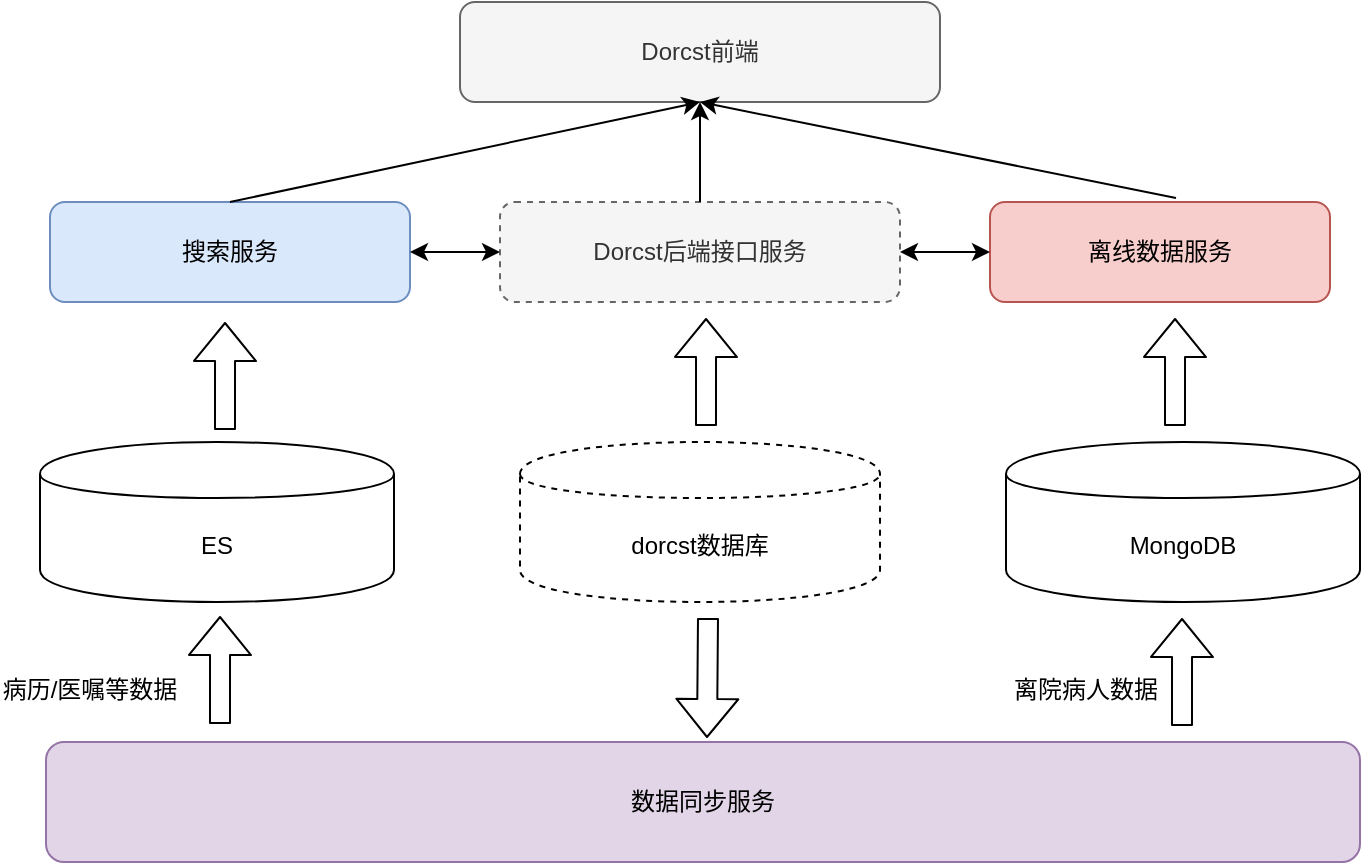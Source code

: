 <mxfile version="12.3.9" type="github" pages="2">
  <diagram id="dWZ77ylR-XDzzBfGFnIf" name="数据归档架构">
    <mxGraphModel dx="868" dy="450" grid="1" gridSize="10" guides="1" tooltips="1" connect="1" arrows="1" fold="1" page="1" pageScale="1" pageWidth="827" pageHeight="1169" math="0" shadow="0">
      <root>
        <mxCell id="0"/>
        <mxCell id="1" parent="0"/>
        <mxCell id="3u3mhzlYv0ol3ZOvZQSq-1" value="Dorcst前端" style="rounded=1;whiteSpace=wrap;html=1;fillColor=#f5f5f5;strokeColor=#666666;fontColor=#333333;" parent="1" vertex="1">
          <mxGeometry x="290" y="80" width="240" height="50" as="geometry"/>
        </mxCell>
        <mxCell id="3u3mhzlYv0ol3ZOvZQSq-2" value="Dorcst后端接口服务" style="rounded=1;whiteSpace=wrap;html=1;dashed=1;fillColor=#f5f5f5;strokeColor=#666666;fontColor=#333333;" parent="1" vertex="1">
          <mxGeometry x="310" y="180" width="200" height="50" as="geometry"/>
        </mxCell>
        <mxCell id="3u3mhzlYv0ol3ZOvZQSq-3" value="搜索服务" style="rounded=1;whiteSpace=wrap;html=1;fillColor=#dae8fc;strokeColor=#6c8ebf;" parent="1" vertex="1">
          <mxGeometry x="85" y="180" width="180" height="50" as="geometry"/>
        </mxCell>
        <mxCell id="3u3mhzlYv0ol3ZOvZQSq-6" value="离线数据服务" style="rounded=1;whiteSpace=wrap;html=1;fillColor=#f8cecc;strokeColor=#b85450;" parent="1" vertex="1">
          <mxGeometry x="555" y="180" width="170" height="50" as="geometry"/>
        </mxCell>
        <mxCell id="3u3mhzlYv0ol3ZOvZQSq-7" value="dorcst数据库" style="shape=cylinder;whiteSpace=wrap;html=1;boundedLbl=1;backgroundOutline=1;dashed=1;" parent="1" vertex="1">
          <mxGeometry x="320" y="300" width="180" height="80" as="geometry"/>
        </mxCell>
        <mxCell id="3u3mhzlYv0ol3ZOvZQSq-8" value="ES" style="shape=cylinder;whiteSpace=wrap;html=1;boundedLbl=1;backgroundOutline=1;" parent="1" vertex="1">
          <mxGeometry x="80" y="300" width="177" height="80" as="geometry"/>
        </mxCell>
        <mxCell id="3u3mhzlYv0ol3ZOvZQSq-9" value="MongoDB" style="shape=cylinder;whiteSpace=wrap;html=1;boundedLbl=1;backgroundOutline=1;" parent="1" vertex="1">
          <mxGeometry x="563" y="300" width="177" height="80" as="geometry"/>
        </mxCell>
        <mxCell id="3u3mhzlYv0ol3ZOvZQSq-10" value="数据同步服务" style="rounded=1;whiteSpace=wrap;html=1;fillColor=#e1d5e7;strokeColor=#9673a6;" parent="1" vertex="1">
          <mxGeometry x="83" y="450" width="657" height="60" as="geometry"/>
        </mxCell>
        <mxCell id="3u3mhzlYv0ol3ZOvZQSq-12" value="" style="shape=flexArrow;endArrow=classic;html=1;entryX=0.469;entryY=1.025;entryDx=0;entryDy=0;entryPerimeter=0;" parent="1" edge="1">
          <mxGeometry width="50" height="50" relative="1" as="geometry">
            <mxPoint x="170" y="441" as="sourcePoint"/>
            <mxPoint x="170.013" y="387" as="targetPoint"/>
          </mxGeometry>
        </mxCell>
        <mxCell id="3u3mhzlYv0ol3ZOvZQSq-13" value="" style="shape=flexArrow;endArrow=classic;html=1;entryX=0.469;entryY=1.025;entryDx=0;entryDy=0;entryPerimeter=0;" parent="1" edge="1">
          <mxGeometry width="50" height="50" relative="1" as="geometry">
            <mxPoint x="651" y="442" as="sourcePoint"/>
            <mxPoint x="651.013" y="388" as="targetPoint"/>
          </mxGeometry>
        </mxCell>
        <mxCell id="3u3mhzlYv0ol3ZOvZQSq-14" value="" style="shape=flexArrow;endArrow=classic;html=1;entryX=0.469;entryY=1.025;entryDx=0;entryDy=0;entryPerimeter=0;" parent="1" edge="1">
          <mxGeometry width="50" height="50" relative="1" as="geometry">
            <mxPoint x="172.5" y="294" as="sourcePoint"/>
            <mxPoint x="172.513" y="240" as="targetPoint"/>
          </mxGeometry>
        </mxCell>
        <mxCell id="3u3mhzlYv0ol3ZOvZQSq-15" value="" style="shape=flexArrow;endArrow=classic;html=1;entryX=0.469;entryY=1.025;entryDx=0;entryDy=0;entryPerimeter=0;" parent="1" edge="1">
          <mxGeometry width="50" height="50" relative="1" as="geometry">
            <mxPoint x="413" y="292" as="sourcePoint"/>
            <mxPoint x="413.013" y="238" as="targetPoint"/>
          </mxGeometry>
        </mxCell>
        <mxCell id="3u3mhzlYv0ol3ZOvZQSq-16" value="" style="shape=flexArrow;endArrow=classic;html=1;entryX=0.469;entryY=1.025;entryDx=0;entryDy=0;entryPerimeter=0;" parent="1" edge="1">
          <mxGeometry width="50" height="50" relative="1" as="geometry">
            <mxPoint x="647.5" y="292" as="sourcePoint"/>
            <mxPoint x="647.513" y="238" as="targetPoint"/>
          </mxGeometry>
        </mxCell>
        <mxCell id="3u3mhzlYv0ol3ZOvZQSq-17" value="" style="endArrow=classic;html=1;exitX=0.5;exitY=0;exitDx=0;exitDy=0;entryX=0.5;entryY=1;entryDx=0;entryDy=0;" parent="1" source="3u3mhzlYv0ol3ZOvZQSq-2" target="3u3mhzlYv0ol3ZOvZQSq-1" edge="1">
          <mxGeometry width="50" height="50" relative="1" as="geometry">
            <mxPoint x="370" y="180" as="sourcePoint"/>
            <mxPoint x="410" y="140" as="targetPoint"/>
          </mxGeometry>
        </mxCell>
        <mxCell id="3u3mhzlYv0ol3ZOvZQSq-18" value="" style="endArrow=classic;html=1;exitX=0.5;exitY=0;exitDx=0;exitDy=0;entryX=0.5;entryY=1;entryDx=0;entryDy=0;" parent="1" source="3u3mhzlYv0ol3ZOvZQSq-3" target="3u3mhzlYv0ol3ZOvZQSq-1" edge="1">
          <mxGeometry width="50" height="50" relative="1" as="geometry">
            <mxPoint x="190" y="190" as="sourcePoint"/>
            <mxPoint x="400" y="130" as="targetPoint"/>
          </mxGeometry>
        </mxCell>
        <mxCell id="3u3mhzlYv0ol3ZOvZQSq-19" value="" style="endArrow=classic;html=1;exitX=0.547;exitY=-0.04;exitDx=0;exitDy=0;entryX=0.5;entryY=1;entryDx=0;entryDy=0;exitPerimeter=0;" parent="1" source="3u3mhzlYv0ol3ZOvZQSq-6" target="3u3mhzlYv0ol3ZOvZQSq-1" edge="1">
          <mxGeometry width="50" height="50" relative="1" as="geometry">
            <mxPoint x="420" y="190" as="sourcePoint"/>
            <mxPoint x="420" y="140" as="targetPoint"/>
          </mxGeometry>
        </mxCell>
        <mxCell id="PC9tZh00QDQSEqSexuSu-1" value="病历/医嘱等数据" style="text;html=1;strokeColor=none;fillColor=none;align=center;verticalAlign=middle;whiteSpace=wrap;rounded=0;" vertex="1" parent="1">
          <mxGeometry x="60" y="414" width="90" height="20" as="geometry"/>
        </mxCell>
        <mxCell id="PC9tZh00QDQSEqSexuSu-2" value="离院病人数据" style="text;html=1;strokeColor=none;fillColor=none;align=center;verticalAlign=middle;whiteSpace=wrap;rounded=0;" vertex="1" parent="1">
          <mxGeometry x="558" y="414" width="90" height="20" as="geometry"/>
        </mxCell>
        <mxCell id="PC9tZh00QDQSEqSexuSu-3" value="" style="shape=flexArrow;endArrow=classic;html=1;entryX=0.5;entryY=0;entryDx=0;entryDy=0;" edge="1" parent="1">
          <mxGeometry width="50" height="50" relative="1" as="geometry">
            <mxPoint x="414" y="388" as="sourcePoint"/>
            <mxPoint x="413.5" y="448" as="targetPoint"/>
          </mxGeometry>
        </mxCell>
        <mxCell id="oEo8Yl21RWvujjkzB_Qv-1" value="" style="endArrow=classic;startArrow=classic;html=1;exitX=1;exitY=0.5;exitDx=0;exitDy=0;entryX=0;entryY=0.5;entryDx=0;entryDy=0;" edge="1" parent="1" source="3u3mhzlYv0ol3ZOvZQSq-3" target="3u3mhzlYv0ol3ZOvZQSq-2">
          <mxGeometry width="50" height="50" relative="1" as="geometry">
            <mxPoint x="260" y="250" as="sourcePoint"/>
            <mxPoint x="310" y="200" as="targetPoint"/>
          </mxGeometry>
        </mxCell>
        <mxCell id="oEo8Yl21RWvujjkzB_Qv-2" value="" style="endArrow=classic;startArrow=classic;html=1;entryX=0;entryY=0.5;entryDx=0;entryDy=0;exitX=1;exitY=0.5;exitDx=0;exitDy=0;" edge="1" parent="1" source="3u3mhzlYv0ol3ZOvZQSq-2" target="3u3mhzlYv0ol3ZOvZQSq-6">
          <mxGeometry width="50" height="50" relative="1" as="geometry">
            <mxPoint x="520" y="290" as="sourcePoint"/>
            <mxPoint x="570" y="240" as="targetPoint"/>
          </mxGeometry>
        </mxCell>
      </root>
    </mxGraphModel>
  </diagram>
  <diagram id="K2Z7XjPMa-T_Ae7V9T9q" name="Page-2">
    <mxGraphModel dx="868" dy="450" grid="1" gridSize="10" guides="1" tooltips="1" connect="1" arrows="1" fold="1" page="1" pageScale="1" pageWidth="827" pageHeight="1169" math="0" shadow="0">
      <root>
        <mxCell id="T8tAUgTqjQAFcKlLj1zL-0"/>
        <mxCell id="T8tAUgTqjQAFcKlLj1zL-1" parent="T8tAUgTqjQAFcKlLj1zL-0"/>
      </root>
    </mxGraphModel>
  </diagram>
</mxfile>
